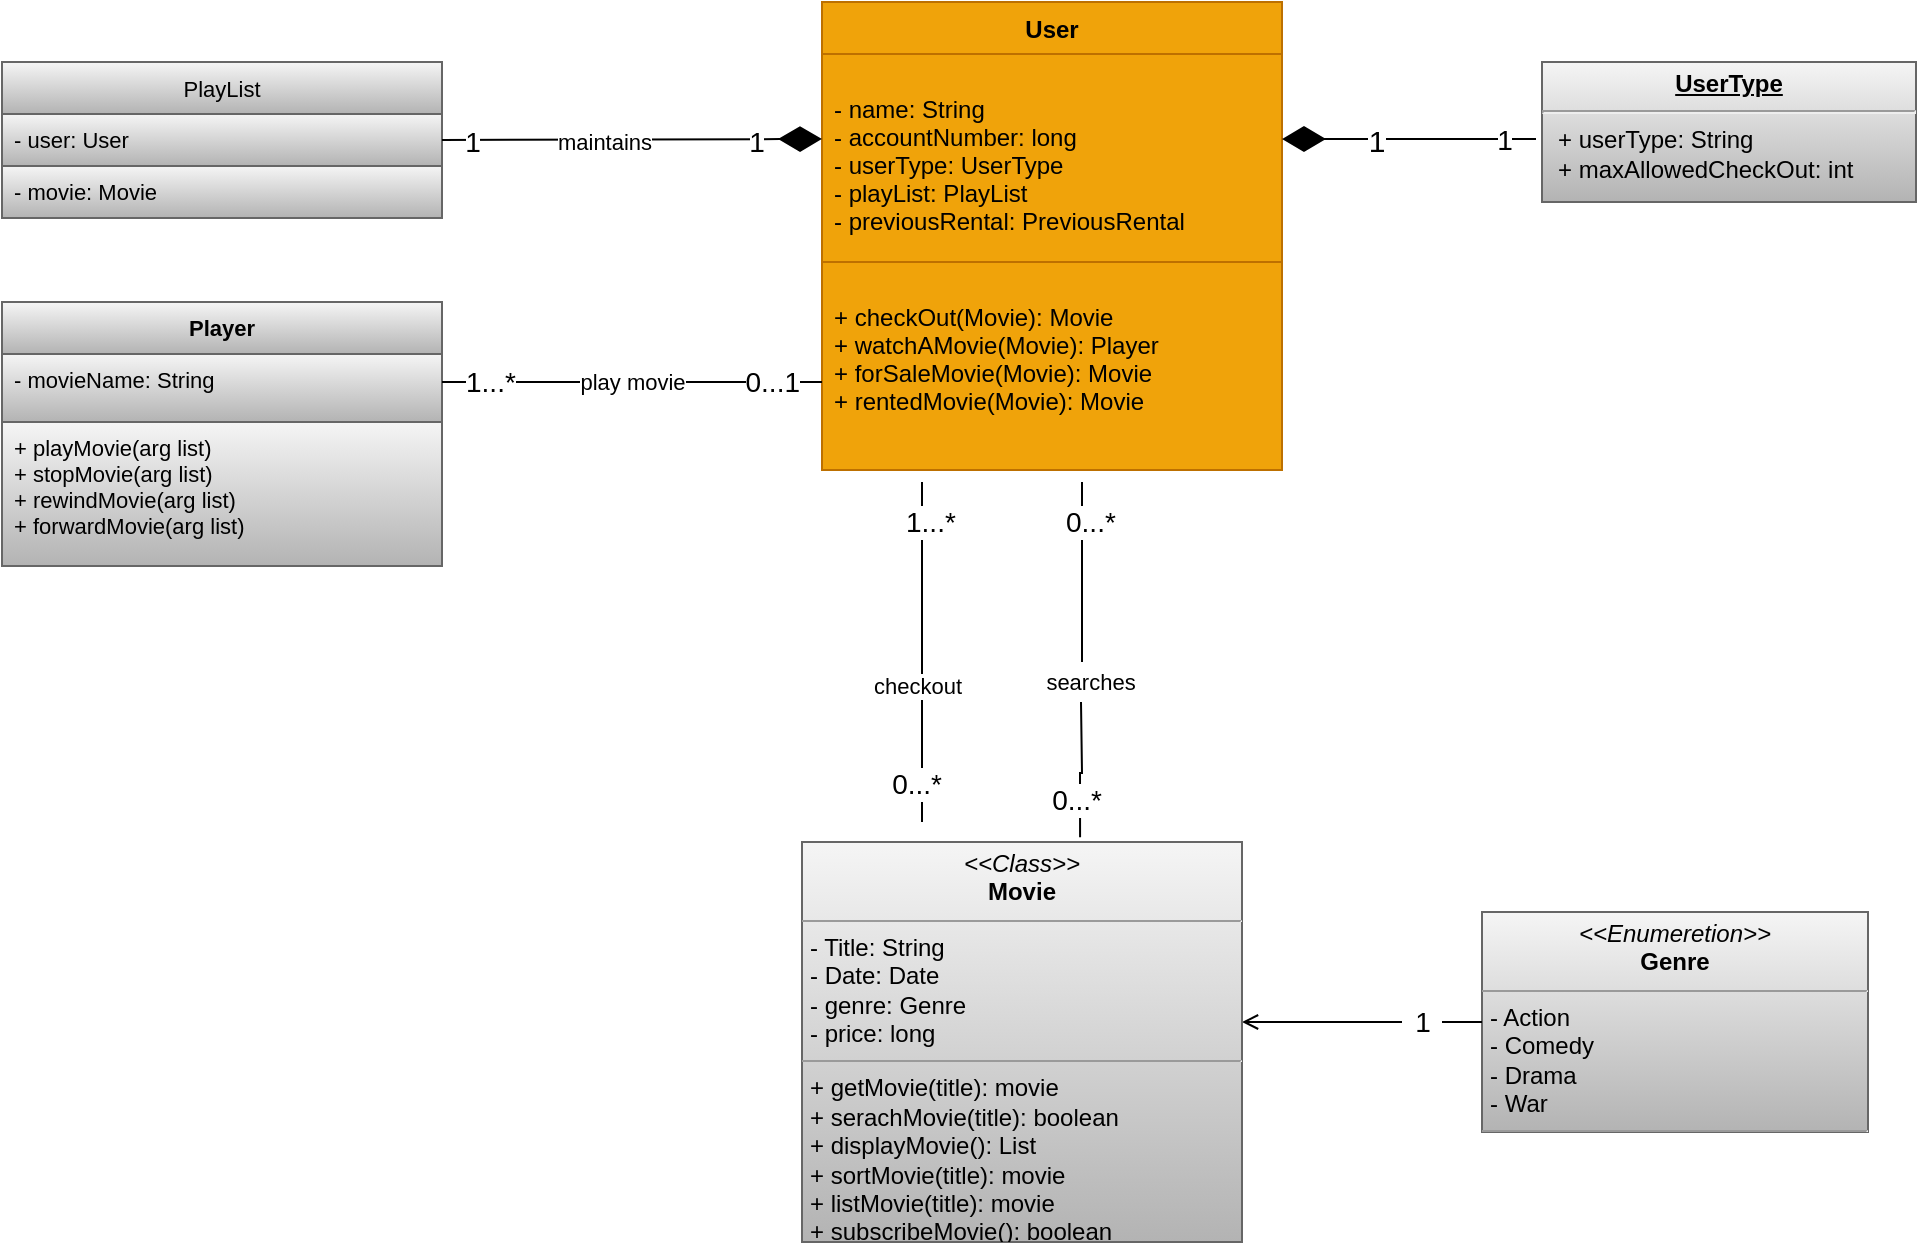 <mxfile version="15.5.8" type="google"><diagram id="o0sn01F6R8HNu-x_SV3s" name="Page-2"><mxGraphModel dx="2249" dy="1931" grid="1" gridSize="10" guides="1" tooltips="1" connect="1" arrows="1" fold="1" page="1" pageScale="1" pageWidth="827" pageHeight="1169" math="0" shadow="0"><root><mxCell id="mRl5OOrSGl04dl-lxkqW-0"/><mxCell id="mRl5OOrSGl04dl-lxkqW-1" parent="mRl5OOrSGl04dl-lxkqW-0"/><mxCell id="mRl5OOrSGl04dl-lxkqW-6" value="" style="edgeStyle=orthogonalEdgeStyle;rounded=0;orthogonalLoop=1;jettySize=auto;html=1;startArrow=none;endArrow=open;endFill=0;" edge="1" parent="mRl5OOrSGl04dl-lxkqW-1" source="mRl5OOrSGl04dl-lxkqW-40" target="mRl5OOrSGl04dl-lxkqW-5"><mxGeometry relative="1" as="geometry"><Array as="points"><mxPoint x="580" y="480"/><mxPoint x="580" y="480"/></Array></mxGeometry></mxCell><mxCell id="mRl5OOrSGl04dl-lxkqW-2" value="&lt;p style=&quot;margin: 0px ; margin-top: 4px ; text-align: center&quot;&gt;&lt;i&gt;&amp;lt;&amp;lt;Enumeretion&amp;gt;&amp;gt;&lt;/i&gt;&lt;br&gt;&lt;b&gt;Genre&lt;/b&gt;&lt;/p&gt;&lt;hr size=&quot;1&quot;&gt;&lt;p style=&quot;margin: 0px ; margin-left: 4px&quot;&gt;- Action&lt;br&gt;- Comedy&lt;/p&gt;&lt;p style=&quot;margin: 0px ; margin-left: 4px&quot;&gt;- Drama&lt;/p&gt;&lt;p style=&quot;margin: 0px ; margin-left: 4px&quot;&gt;- War&lt;/p&gt;&lt;hr size=&quot;1&quot;&gt;&lt;p style=&quot;margin: 0px ; margin-left: 4px&quot;&gt;&lt;br&gt;&lt;/p&gt;" style="verticalAlign=top;align=left;overflow=fill;fontSize=12;fontFamily=Helvetica;html=1;fillColor=#f5f5f5;gradientColor=#b3b3b3;strokeColor=#666666;" vertex="1" parent="mRl5OOrSGl04dl-lxkqW-1"><mxGeometry x="640" y="425" width="193" height="110" as="geometry"/></mxCell><mxCell id="mRl5OOrSGl04dl-lxkqW-5" value="&lt;p style=&quot;margin: 0px ; margin-top: 4px ; text-align: center&quot;&gt;&lt;i&gt;&amp;lt;&amp;lt;Class&amp;gt;&amp;gt;&lt;/i&gt;&lt;br&gt;&lt;b&gt;Movie&lt;/b&gt;&lt;/p&gt;&lt;hr size=&quot;1&quot;&gt;&lt;p style=&quot;margin: 0px ; margin-left: 4px&quot;&gt;- Title: String&lt;br&gt;- Date: Date&lt;/p&gt;&lt;p style=&quot;margin: 0px ; margin-left: 4px&quot;&gt;- genre: Genre&lt;/p&gt;&lt;p style=&quot;margin: 0px ; margin-left: 4px&quot;&gt;- price: long&lt;/p&gt;&lt;hr size=&quot;1&quot;&gt;&lt;p style=&quot;margin: 0px ; margin-left: 4px&quot;&gt;+ getMovie(title): movie&lt;br&gt;+ serachMovie(title): boolean&lt;/p&gt;&lt;p style=&quot;margin: 0px ; margin-left: 4px&quot;&gt;&lt;span&gt;+ displayMovie(): List&lt;/span&gt;&lt;/p&gt;&lt;p style=&quot;margin: 0px ; margin-left: 4px&quot;&gt;&lt;span&gt;+ sortMovie(title): movie&lt;br&gt;&lt;/span&gt;&lt;/p&gt;&lt;p style=&quot;margin: 0px ; margin-left: 4px&quot;&gt;&lt;span&gt;+ listMovie(title): movie&lt;br&gt;&lt;/span&gt;&lt;/p&gt;&lt;p style=&quot;margin: 0px ; margin-left: 4px&quot;&gt;&lt;span&gt;+ subscribeMovie(): boolean&lt;br&gt;&lt;/span&gt;&lt;/p&gt;" style="verticalAlign=top;align=left;overflow=fill;fontSize=12;fontFamily=Helvetica;html=1;fillColor=#f5f5f5;gradientColor=#b3b3b3;strokeColor=#666666;" vertex="1" parent="mRl5OOrSGl04dl-lxkqW-1"><mxGeometry x="300" y="390" width="220" height="200" as="geometry"/></mxCell><mxCell id="mRl5OOrSGl04dl-lxkqW-11" value="User" style="swimlane;fontStyle=1;align=center;verticalAlign=top;childLayout=stackLayout;horizontal=1;startSize=26;horizontalStack=0;resizeParent=1;resizeParentMax=0;resizeLast=0;collapsible=1;marginBottom=0;fillColor=#f0a30a;fontColor=#000000;strokeColor=#BD7000;" vertex="1" parent="mRl5OOrSGl04dl-lxkqW-1"><mxGeometry x="310" y="-30" width="230" height="234" as="geometry"><mxRectangle x="310" width="60" height="26" as="alternateBounds"/></mxGeometry></mxCell><mxCell id="mRl5OOrSGl04dl-lxkqW-18" value="&#10;- name: String&#10;- accountNumber: long&#10;- userType: UserType&#10;- playList: PlayList&#10;- previousRental: PreviousRental" style="text;strokeColor=#BD7000;fillColor=#f0a30a;align=left;verticalAlign=top;spacingLeft=4;spacingRight=4;overflow=hidden;rotatable=0;points=[[0,0.5],[1,0.5]];portConstraint=eastwest;fontColor=#000000;" vertex="1" parent="mRl5OOrSGl04dl-lxkqW-11"><mxGeometry y="26" width="230" height="104" as="geometry"/></mxCell><mxCell id="mRl5OOrSGl04dl-lxkqW-20" value="&#10;+ checkOut(Movie): Movie&#10;+ watchAMovie(Movie): Player&#10;+ forSaleMovie(Movie): Movie&#10;+ rentedMovie(Movie): Movie" style="text;strokeColor=#BD7000;fillColor=#f0a30a;align=left;verticalAlign=top;spacingLeft=4;spacingRight=4;overflow=hidden;rotatable=0;points=[[0,0.5],[1,0.5]];portConstraint=eastwest;fontColor=#000000;" vertex="1" parent="mRl5OOrSGl04dl-lxkqW-11"><mxGeometry y="130" width="230" height="104" as="geometry"/></mxCell><mxCell id="mRl5OOrSGl04dl-lxkqW-21" value="&lt;p style=&quot;margin: 0px ; margin-top: 4px ; text-align: center ; text-decoration: underline&quot;&gt;&lt;b&gt;UserType&lt;/b&gt;&lt;/p&gt;&lt;hr&gt;&lt;p style=&quot;margin: 0px ; margin-left: 8px&quot;&gt;+ userType: String&lt;br&gt;+ maxAllowedCheckOut: int&lt;/p&gt;" style="verticalAlign=top;align=left;overflow=fill;fontSize=12;fontFamily=Helvetica;html=1;fillColor=#f5f5f5;strokeColor=#666666;gradientColor=#b3b3b3;" vertex="1" parent="mRl5OOrSGl04dl-lxkqW-1"><mxGeometry x="670" width="187" height="70" as="geometry"/></mxCell><mxCell id="mRl5OOrSGl04dl-lxkqW-22" value="" style="endArrow=diamondThin;endFill=1;endSize=19;html=1;rounded=0;startArrow=none;startFill=0;" edge="1" parent="mRl5OOrSGl04dl-lxkqW-1"><mxGeometry width="160" relative="1" as="geometry"><mxPoint x="667" y="38.5" as="sourcePoint"/><mxPoint x="540" y="38.5" as="targetPoint"/></mxGeometry></mxCell><mxCell id="mRl5OOrSGl04dl-lxkqW-38" value="&lt;font style=&quot;font-size: 15px;&quot;&gt;1&lt;/font&gt;" style="edgeLabel;html=1;align=center;verticalAlign=middle;resizable=0;points=[];fontSize=15;" vertex="1" connectable="0" parent="mRl5OOrSGl04dl-lxkqW-22"><mxGeometry x="0.262" y="1" relative="1" as="geometry"><mxPoint y="-1" as="offset"/></mxGeometry></mxCell><mxCell id="mRl5OOrSGl04dl-lxkqW-39" value="&lt;font style=&quot;font-size: 14px;&quot;&gt;1&lt;/font&gt;" style="edgeLabel;html=1;align=center;verticalAlign=middle;resizable=0;points=[];fontSize=14;" vertex="1" connectable="0" parent="mRl5OOrSGl04dl-lxkqW-22"><mxGeometry x="-0.738" relative="1" as="geometry"><mxPoint as="offset"/></mxGeometry></mxCell><mxCell id="mRl5OOrSGl04dl-lxkqW-25" value="" style="endArrow=none;html=1;edgeStyle=orthogonalEdgeStyle;rounded=0;" edge="1" parent="mRl5OOrSGl04dl-lxkqW-1"><mxGeometry relative="1" as="geometry"><mxPoint x="440" y="210" as="sourcePoint"/><mxPoint x="440" y="300" as="targetPoint"/></mxGeometry></mxCell><mxCell id="mRl5OOrSGl04dl-lxkqW-26" value="0...*" style="edgeLabel;resizable=0;html=1;align=left;verticalAlign=bottom;fontSize=14;" connectable="0" vertex="1" parent="mRl5OOrSGl04dl-lxkqW-25"><mxGeometry x="-1" relative="1" as="geometry"><mxPoint x="-10" y="30" as="offset"/></mxGeometry></mxCell><mxCell id="mRl5OOrSGl04dl-lxkqW-28" value="" style="endArrow=none;html=1;edgeStyle=orthogonalEdgeStyle;rounded=0;entryX=0.632;entryY=-0.012;entryDx=0;entryDy=0;entryPerimeter=0;" edge="1" parent="mRl5OOrSGl04dl-lxkqW-1" target="mRl5OOrSGl04dl-lxkqW-5"><mxGeometry relative="1" as="geometry"><mxPoint x="439.5" y="320" as="sourcePoint"/><mxPoint x="439.5" y="360" as="targetPoint"/></mxGeometry></mxCell><mxCell id="mRl5OOrSGl04dl-lxkqW-30" value="0...*" style="edgeLabel;resizable=0;html=1;align=right;verticalAlign=bottom;fontSize=14;" connectable="0" vertex="1" parent="mRl5OOrSGl04dl-lxkqW-28"><mxGeometry x="1" relative="1" as="geometry"><mxPoint x="11" y="-8" as="offset"/></mxGeometry></mxCell><mxCell id="mRl5OOrSGl04dl-lxkqW-31" value="" style="endArrow=none;html=1;edgeStyle=orthogonalEdgeStyle;rounded=0;" edge="1" parent="mRl5OOrSGl04dl-lxkqW-1"><mxGeometry relative="1" as="geometry"><mxPoint x="360" y="310" as="sourcePoint"/><mxPoint x="360" y="380" as="targetPoint"/></mxGeometry></mxCell><mxCell id="mRl5OOrSGl04dl-lxkqW-33" value="&lt;font style=&quot;font-size: 14px&quot;&gt;0...*&lt;/font&gt;" style="edgeLabel;resizable=0;html=1;align=right;verticalAlign=bottom;" connectable="0" vertex="1" parent="mRl5OOrSGl04dl-lxkqW-31"><mxGeometry x="1" relative="1" as="geometry"><mxPoint x="10" y="-9" as="offset"/></mxGeometry></mxCell><mxCell id="mRl5OOrSGl04dl-lxkqW-34" value="" style="endArrow=none;html=1;edgeStyle=orthogonalEdgeStyle;rounded=0;" edge="1" parent="mRl5OOrSGl04dl-lxkqW-1"><mxGeometry relative="1" as="geometry"><mxPoint x="360" y="210" as="sourcePoint"/><mxPoint x="360" y="312" as="targetPoint"/></mxGeometry></mxCell><mxCell id="mRl5OOrSGl04dl-lxkqW-35" value="1...*" style="edgeLabel;resizable=0;html=1;align=left;verticalAlign=bottom;fontSize=14;" connectable="0" vertex="1" parent="mRl5OOrSGl04dl-lxkqW-34"><mxGeometry x="-1" relative="1" as="geometry"><mxPoint x="-10" y="30" as="offset"/></mxGeometry></mxCell><mxCell id="mRl5OOrSGl04dl-lxkqW-36" value="checkout" style="edgeLabel;resizable=0;html=1;align=right;verticalAlign=bottom;" connectable="0" vertex="1" parent="mRl5OOrSGl04dl-lxkqW-34"><mxGeometry x="1" relative="1" as="geometry"><mxPoint x="20" y="8" as="offset"/></mxGeometry></mxCell><mxCell id="mRl5OOrSGl04dl-lxkqW-40" value="&lt;font style=&quot;font-size: 14px&quot;&gt;1&lt;/font&gt;" style="text;html=1;align=center;verticalAlign=middle;resizable=0;points=[];autosize=1;strokeColor=none;fillColor=none;" vertex="1" parent="mRl5OOrSGl04dl-lxkqW-1"><mxGeometry x="600" y="470" width="20" height="20" as="geometry"/></mxCell><mxCell id="mRl5OOrSGl04dl-lxkqW-41" value="" style="edgeStyle=orthogonalEdgeStyle;rounded=0;orthogonalLoop=1;jettySize=auto;html=1;endArrow=none;" edge="1" parent="mRl5OOrSGl04dl-lxkqW-1" source="mRl5OOrSGl04dl-lxkqW-2" target="mRl5OOrSGl04dl-lxkqW-40"><mxGeometry relative="1" as="geometry"><mxPoint x="640" y="450" as="sourcePoint"/><mxPoint x="520" y="450" as="targetPoint"/></mxGeometry></mxCell><mxCell id="mRl5OOrSGl04dl-lxkqW-52" value="searches" style="text;html=1;align=center;verticalAlign=middle;resizable=0;points=[];autosize=1;strokeColor=none;fillColor=none;fontSize=11;" vertex="1" parent="mRl5OOrSGl04dl-lxkqW-1"><mxGeometry x="414" y="300" width="60" height="20" as="geometry"/></mxCell><mxCell id="mRl5OOrSGl04dl-lxkqW-56" value="PlayList" style="swimlane;fontStyle=0;childLayout=stackLayout;horizontal=1;startSize=26;fillColor=#f5f5f5;horizontalStack=0;resizeParent=1;resizeParentMax=0;resizeLast=0;collapsible=1;marginBottom=0;fontSize=11;gradientColor=#b3b3b3;strokeColor=#666666;" vertex="1" parent="mRl5OOrSGl04dl-lxkqW-1"><mxGeometry x="-100" width="220" height="78" as="geometry"/></mxCell><mxCell id="mRl5OOrSGl04dl-lxkqW-57" value="- user: User" style="text;strokeColor=#666666;fillColor=#f5f5f5;align=left;verticalAlign=top;spacingLeft=4;spacingRight=4;overflow=hidden;rotatable=0;points=[[0,0.5],[1,0.5]];portConstraint=eastwest;fontSize=11;gradientColor=#b3b3b3;" vertex="1" parent="mRl5OOrSGl04dl-lxkqW-56"><mxGeometry y="26" width="220" height="26" as="geometry"/></mxCell><mxCell id="mRl5OOrSGl04dl-lxkqW-58" value="- movie: Movie" style="text;strokeColor=#666666;fillColor=#f5f5f5;align=left;verticalAlign=top;spacingLeft=4;spacingRight=4;overflow=hidden;rotatable=0;points=[[0,0.5],[1,0.5]];portConstraint=eastwest;fontSize=11;gradientColor=#b3b3b3;" vertex="1" parent="mRl5OOrSGl04dl-lxkqW-56"><mxGeometry y="52" width="220" height="26" as="geometry"/></mxCell><mxCell id="mRl5OOrSGl04dl-lxkqW-60" value="" style="endArrow=diamondThin;endFill=1;endSize=19;html=1;rounded=0;fontSize=11;exitX=1;exitY=0.5;exitDx=0;exitDy=0;" edge="1" parent="mRl5OOrSGl04dl-lxkqW-1" source="mRl5OOrSGl04dl-lxkqW-57"><mxGeometry width="160" relative="1" as="geometry"><mxPoint x="150" y="38.5" as="sourcePoint"/><mxPoint x="310" y="38.5" as="targetPoint"/></mxGeometry></mxCell><mxCell id="mRl5OOrSGl04dl-lxkqW-61" value="&lt;font style=&quot;font-size: 14px&quot;&gt;1&lt;/font&gt;" style="edgeLabel;html=1;align=center;verticalAlign=middle;resizable=0;points=[];fontSize=11;" vertex="1" connectable="0" parent="mRl5OOrSGl04dl-lxkqW-60"><mxGeometry x="0.653" y="-1" relative="1" as="geometry"><mxPoint as="offset"/></mxGeometry></mxCell><mxCell id="mRl5OOrSGl04dl-lxkqW-62" value="maintains" style="edgeLabel;html=1;align=center;verticalAlign=middle;resizable=0;points=[];fontSize=11;" vertex="1" connectable="0" parent="mRl5OOrSGl04dl-lxkqW-60"><mxGeometry x="-0.147" y="-2" relative="1" as="geometry"><mxPoint y="-1" as="offset"/></mxGeometry></mxCell><mxCell id="mRl5OOrSGl04dl-lxkqW-63" value="&lt;font style=&quot;font-size: 14px&quot;&gt;1&lt;/font&gt;" style="edgeLabel;html=1;align=center;verticalAlign=middle;resizable=0;points=[];fontSize=11;" vertex="1" connectable="0" parent="mRl5OOrSGl04dl-lxkqW-60"><mxGeometry x="-0.842" y="-4" relative="1" as="geometry"><mxPoint y="-3" as="offset"/></mxGeometry></mxCell><mxCell id="mRl5OOrSGl04dl-lxkqW-65" value="Player" style="swimlane;fontStyle=1;align=center;verticalAlign=top;childLayout=stackLayout;horizontal=1;startSize=26;horizontalStack=0;resizeParent=1;resizeParentMax=0;resizeLast=0;collapsible=1;marginBottom=0;fontSize=11;fillColor=#f5f5f5;gradientColor=#b3b3b3;strokeColor=#666666;" vertex="1" parent="mRl5OOrSGl04dl-lxkqW-1"><mxGeometry x="-100" y="120" width="220" height="132" as="geometry"/></mxCell><mxCell id="mRl5OOrSGl04dl-lxkqW-66" value="- movieName: String" style="text;strokeColor=#666666;fillColor=#f5f5f5;align=left;verticalAlign=top;spacingLeft=4;spacingRight=4;overflow=hidden;rotatable=0;points=[[0,0.5],[1,0.5]];portConstraint=eastwest;fontSize=11;gradientColor=#b3b3b3;" vertex="1" parent="mRl5OOrSGl04dl-lxkqW-65"><mxGeometry y="26" width="220" height="34" as="geometry"/></mxCell><mxCell id="mRl5OOrSGl04dl-lxkqW-68" value="+ playMovie(arg list)&#10;+ stopMovie(arg list)&#10;+ rewindMovie(arg list)&#10;+ forwardMovie(arg list)" style="text;strokeColor=#666666;fillColor=#f5f5f5;align=left;verticalAlign=top;spacingLeft=4;spacingRight=4;overflow=hidden;rotatable=0;points=[[0,0.5],[1,0.5]];portConstraint=eastwest;fontSize=11;gradientColor=#b3b3b3;" vertex="1" parent="mRl5OOrSGl04dl-lxkqW-65"><mxGeometry y="60" width="220" height="72" as="geometry"/></mxCell><mxCell id="mRl5OOrSGl04dl-lxkqW-69" value="" style="endArrow=none;html=1;edgeStyle=orthogonalEdgeStyle;rounded=0;fontSize=11;endSize=19;exitX=1;exitY=0.412;exitDx=0;exitDy=0;exitPerimeter=0;" edge="1" parent="mRl5OOrSGl04dl-lxkqW-1" source="mRl5OOrSGl04dl-lxkqW-66"><mxGeometry relative="1" as="geometry"><mxPoint x="130" y="160" as="sourcePoint"/><mxPoint x="310" y="160" as="targetPoint"/></mxGeometry></mxCell><mxCell id="mRl5OOrSGl04dl-lxkqW-70" value="&lt;font style=&quot;font-size: 14px&quot;&gt;1...*&lt;/font&gt;" style="edgeLabel;resizable=0;html=1;align=left;verticalAlign=bottom;fontSize=11;" connectable="0" vertex="1" parent="mRl5OOrSGl04dl-lxkqW-69"><mxGeometry x="-1" relative="1" as="geometry"><mxPoint x="10" y="10" as="offset"/></mxGeometry></mxCell><mxCell id="mRl5OOrSGl04dl-lxkqW-71" value="&lt;font style=&quot;font-size: 14px&quot;&gt;0...1&lt;/font&gt;" style="edgeLabel;resizable=0;html=1;align=right;verticalAlign=bottom;fontSize=11;" connectable="0" vertex="1" parent="mRl5OOrSGl04dl-lxkqW-69"><mxGeometry x="1" relative="1" as="geometry"><mxPoint x="-10" y="10" as="offset"/></mxGeometry></mxCell><mxCell id="mRl5OOrSGl04dl-lxkqW-72" value="play movie" style="edgeLabel;html=1;align=center;verticalAlign=middle;resizable=0;points=[];fontSize=11;" vertex="1" connectable="0" parent="mRl5OOrSGl04dl-lxkqW-69"><mxGeometry x="-0.156" relative="1" as="geometry"><mxPoint x="14" as="offset"/></mxGeometry></mxCell></root></mxGraphModel></diagram></mxfile>